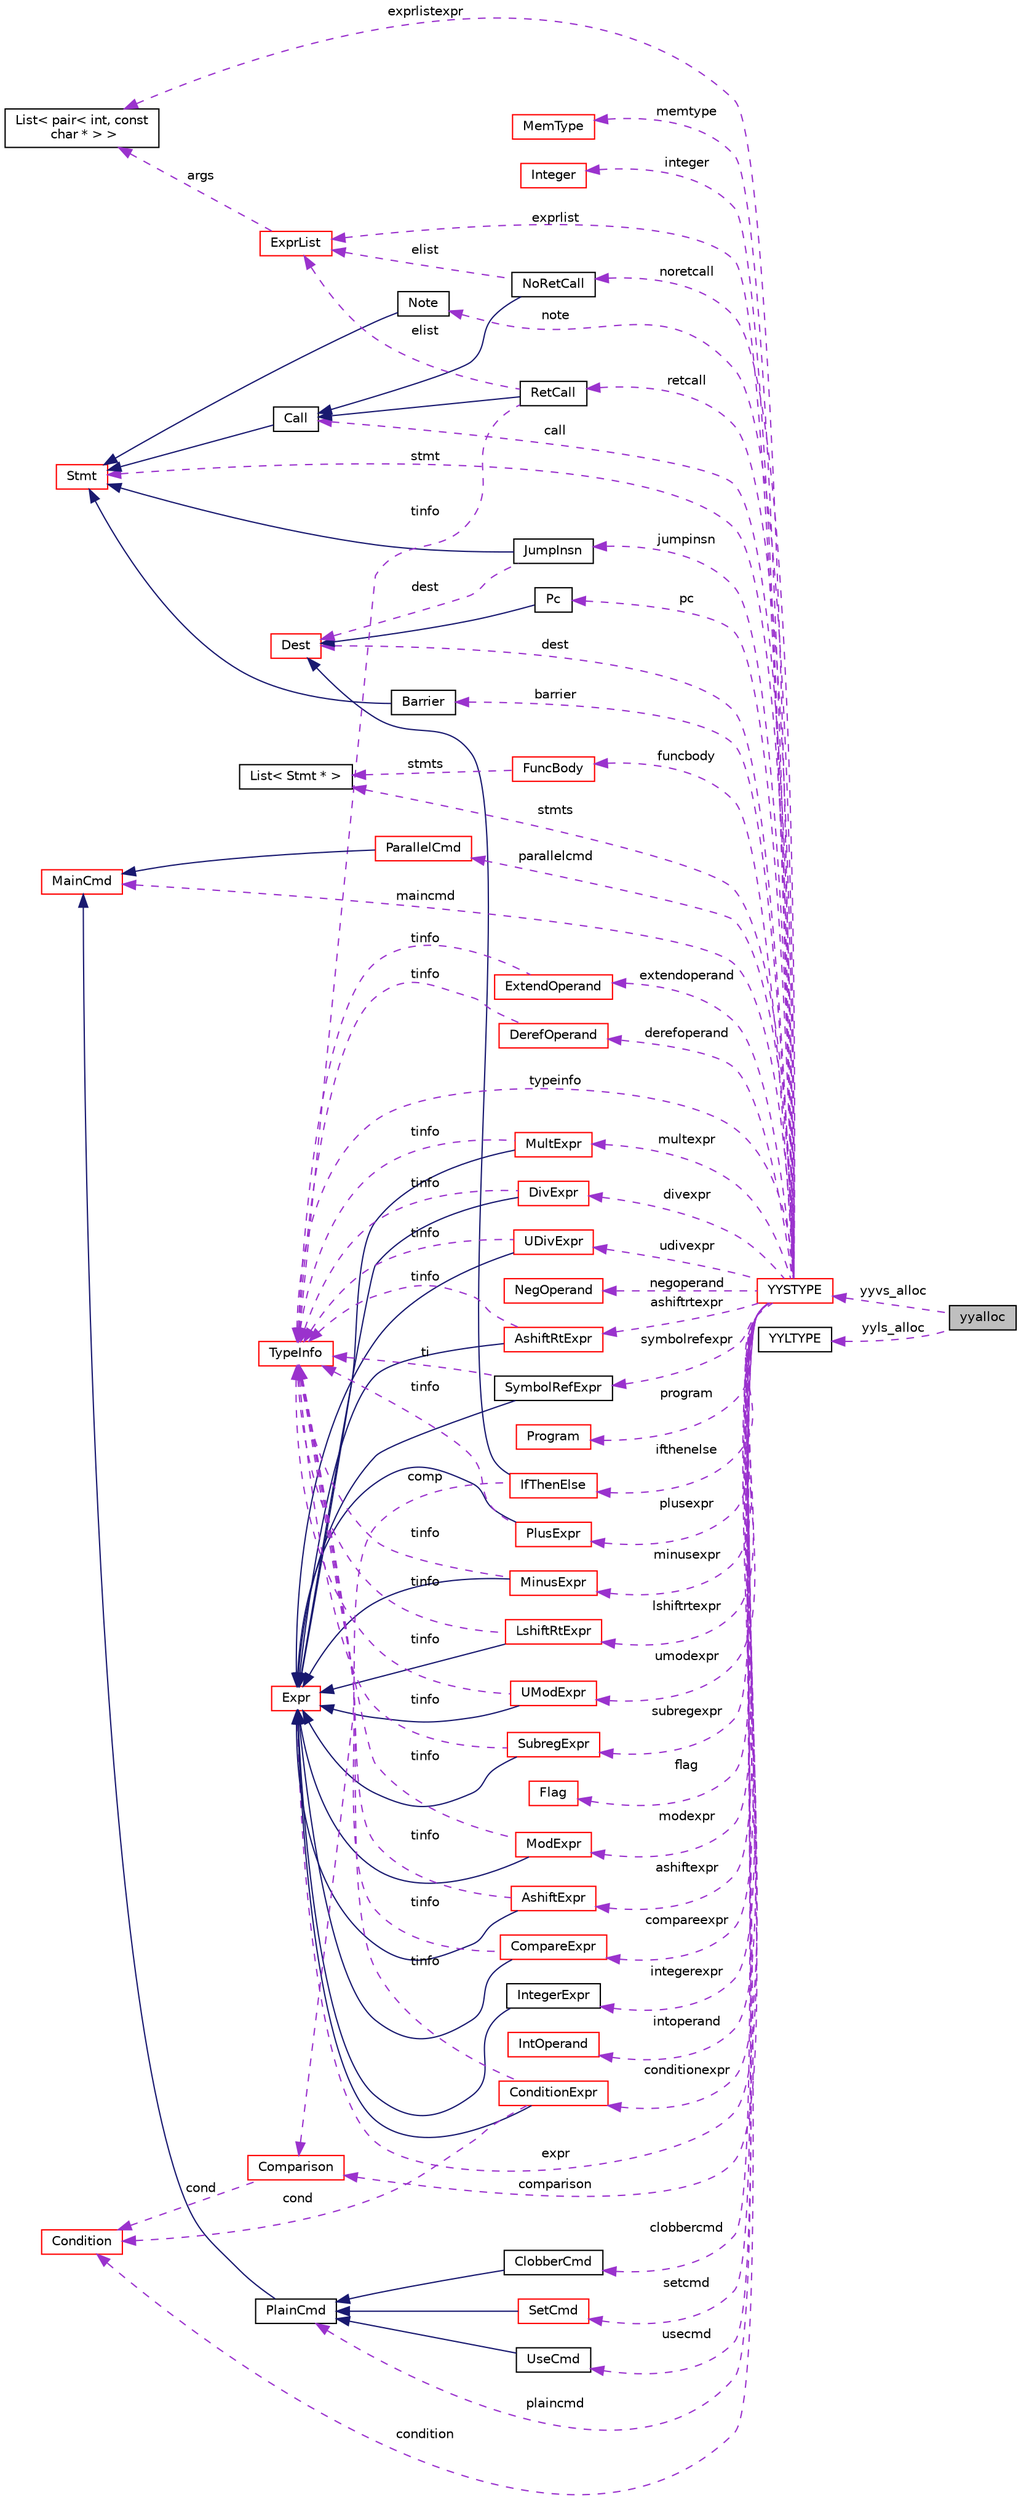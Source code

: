 digraph "yyalloc"
{
 // LATEX_PDF_SIZE
  edge [fontname="Helvetica",fontsize="10",labelfontname="Helvetica",labelfontsize="10"];
  node [fontname="Helvetica",fontsize="10",shape=record];
  rankdir="LR";
  Node1 [label="yyalloc",height=0.2,width=0.4,color="black", fillcolor="grey75", style="filled", fontcolor="black",tooltip=" "];
  Node2 -> Node1 [dir="back",color="darkorchid3",fontsize="10",style="dashed",label=" yyvs_alloc" ,fontname="Helvetica"];
  Node2 [label="YYSTYPE",height=0.2,width=0.4,color="red", fillcolor="white", style="filled",URL="$unionYYSTYPE.html",tooltip=" "];
  Node3 -> Node2 [dir="back",color="darkorchid3",fontsize="10",style="dashed",label=" dest" ,fontname="Helvetica"];
  Node3 [label="Dest",height=0.2,width=0.4,color="red", fillcolor="white", style="filled",URL="$classDest.html",tooltip=" "];
  Node7 -> Node2 [dir="back",color="darkorchid3",fontsize="10",style="dashed",label=" memtype" ,fontname="Helvetica"];
  Node7 [label="MemType",height=0.2,width=0.4,color="red", fillcolor="white", style="filled",URL="$classMemType.html",tooltip=" "];
  Node8 -> Node2 [dir="back",color="darkorchid3",fontsize="10",style="dashed",label=" integer" ,fontname="Helvetica"];
  Node8 [label="Integer",height=0.2,width=0.4,color="red", fillcolor="white", style="filled",URL="$classInteger.html",tooltip=" "];
  Node9 -> Node2 [dir="back",color="darkorchid3",fontsize="10",style="dashed",label=" noretcall" ,fontname="Helvetica"];
  Node9 [label="NoRetCall",height=0.2,width=0.4,color="black", fillcolor="white", style="filled",URL="$classNoRetCall.html",tooltip=" "];
  Node10 -> Node9 [dir="back",color="midnightblue",fontsize="10",style="solid",fontname="Helvetica"];
  Node10 [label="Call",height=0.2,width=0.4,color="black", fillcolor="white", style="filled",URL="$classCall.html",tooltip=" "];
  Node11 -> Node10 [dir="back",color="midnightblue",fontsize="10",style="solid",fontname="Helvetica"];
  Node11 [label="Stmt",height=0.2,width=0.4,color="red", fillcolor="white", style="filled",URL="$classStmt.html",tooltip=" "];
  Node12 -> Node9 [dir="back",color="darkorchid3",fontsize="10",style="dashed",label=" elist" ,fontname="Helvetica"];
  Node12 [label="ExprList",height=0.2,width=0.4,color="red", fillcolor="white", style="filled",URL="$classExprList.html",tooltip=" "];
  Node13 -> Node12 [dir="back",color="darkorchid3",fontsize="10",style="dashed",label=" args" ,fontname="Helvetica"];
  Node13 [label="List\< pair\< int, const\l char * \> \>",height=0.2,width=0.4,color="black", fillcolor="white", style="filled",URL="$classList.html",tooltip=" "];
  Node14 -> Node2 [dir="back",color="darkorchid3",fontsize="10",style="dashed",label=" compareexpr" ,fontname="Helvetica"];
  Node14 [label="CompareExpr",height=0.2,width=0.4,color="red", fillcolor="white", style="filled",URL="$classCompareExpr.html",tooltip=" "];
  Node15 -> Node14 [dir="back",color="midnightblue",fontsize="10",style="solid",fontname="Helvetica"];
  Node15 [label="Expr",height=0.2,width=0.4,color="red", fillcolor="white", style="filled",URL="$classExpr.html",tooltip=" "];
  Node16 -> Node14 [dir="back",color="darkorchid3",fontsize="10",style="dashed",label=" tinfo" ,fontname="Helvetica"];
  Node16 [label="TypeInfo",height=0.2,width=0.4,color="red", fillcolor="white", style="filled",URL="$classTypeInfo.html",tooltip=" "];
  Node17 -> Node2 [dir="back",color="darkorchid3",fontsize="10",style="dashed",label=" maincmd" ,fontname="Helvetica"];
  Node17 [label="MainCmd",height=0.2,width=0.4,color="red", fillcolor="white", style="filled",URL="$classMainCmd.html",tooltip=" "];
  Node18 -> Node2 [dir="back",color="darkorchid3",fontsize="10",style="dashed",label=" note" ,fontname="Helvetica"];
  Node18 [label="Note",height=0.2,width=0.4,color="black", fillcolor="white", style="filled",URL="$classNote.html",tooltip=" "];
  Node11 -> Node18 [dir="back",color="midnightblue",fontsize="10",style="solid",fontname="Helvetica"];
  Node19 -> Node2 [dir="back",color="darkorchid3",fontsize="10",style="dashed",label=" pc" ,fontname="Helvetica"];
  Node19 [label="Pc",height=0.2,width=0.4,color="black", fillcolor="white", style="filled",URL="$classPc.html",tooltip=" "];
  Node3 -> Node19 [dir="back",color="midnightblue",fontsize="10",style="solid",fontname="Helvetica"];
  Node20 -> Node2 [dir="back",color="darkorchid3",fontsize="10",style="dashed",label=" jumpinsn" ,fontname="Helvetica"];
  Node20 [label="JumpInsn",height=0.2,width=0.4,color="black", fillcolor="white", style="filled",URL="$classJumpInsn.html",tooltip=" "];
  Node11 -> Node20 [dir="back",color="midnightblue",fontsize="10",style="solid",fontname="Helvetica"];
  Node3 -> Node20 [dir="back",color="darkorchid3",fontsize="10",style="dashed",label=" dest" ,fontname="Helvetica"];
  Node15 -> Node2 [dir="back",color="darkorchid3",fontsize="10",style="dashed",label=" expr" ,fontname="Helvetica"];
  Node21 -> Node2 [dir="back",color="darkorchid3",fontsize="10",style="dashed",label=" extendoperand" ,fontname="Helvetica"];
  Node21 [label="ExtendOperand",height=0.2,width=0.4,color="red", fillcolor="white", style="filled",URL="$classExtendOperand.html",tooltip=" "];
  Node16 -> Node21 [dir="back",color="darkorchid3",fontsize="10",style="dashed",label=" tinfo" ,fontname="Helvetica"];
  Node22 -> Node2 [dir="back",color="darkorchid3",fontsize="10",style="dashed",label=" stmts" ,fontname="Helvetica"];
  Node22 [label="List\< Stmt * \>",height=0.2,width=0.4,color="black", fillcolor="white", style="filled",URL="$classList.html",tooltip=" "];
  Node23 -> Node2 [dir="back",color="darkorchid3",fontsize="10",style="dashed",label=" ashiftrtexpr" ,fontname="Helvetica"];
  Node23 [label="AshiftRtExpr",height=0.2,width=0.4,color="red", fillcolor="white", style="filled",URL="$classAshiftRtExpr.html",tooltip=" "];
  Node15 -> Node23 [dir="back",color="midnightblue",fontsize="10",style="solid",fontname="Helvetica"];
  Node16 -> Node23 [dir="back",color="darkorchid3",fontsize="10",style="dashed",label=" tinfo" ,fontname="Helvetica"];
  Node16 -> Node2 [dir="back",color="darkorchid3",fontsize="10",style="dashed",label=" typeinfo" ,fontname="Helvetica"];
  Node24 -> Node2 [dir="back",color="darkorchid3",fontsize="10",style="dashed",label=" symbolrefexpr" ,fontname="Helvetica"];
  Node24 [label="SymbolRefExpr",height=0.2,width=0.4,color="black", fillcolor="white", style="filled",URL="$classSymbolRefExpr.html",tooltip=" "];
  Node15 -> Node24 [dir="back",color="midnightblue",fontsize="10",style="solid",fontname="Helvetica"];
  Node16 -> Node24 [dir="back",color="darkorchid3",fontsize="10",style="dashed",label=" ti" ,fontname="Helvetica"];
  Node25 -> Node2 [dir="back",color="darkorchid3",fontsize="10",style="dashed",label=" usecmd" ,fontname="Helvetica"];
  Node25 [label="UseCmd",height=0.2,width=0.4,color="black", fillcolor="white", style="filled",URL="$classUseCmd.html",tooltip=" "];
  Node26 -> Node25 [dir="back",color="midnightblue",fontsize="10",style="solid",fontname="Helvetica"];
  Node26 [label="PlainCmd",height=0.2,width=0.4,color="black", fillcolor="white", style="filled",URL="$classPlainCmd.html",tooltip=" "];
  Node17 -> Node26 [dir="back",color="midnightblue",fontsize="10",style="solid",fontname="Helvetica"];
  Node27 -> Node2 [dir="back",color="darkorchid3",fontsize="10",style="dashed",label=" clobbercmd" ,fontname="Helvetica"];
  Node27 [label="ClobberCmd",height=0.2,width=0.4,color="black", fillcolor="white", style="filled",URL="$classClobberCmd.html",tooltip=" "];
  Node26 -> Node27 [dir="back",color="midnightblue",fontsize="10",style="solid",fontname="Helvetica"];
  Node26 -> Node2 [dir="back",color="darkorchid3",fontsize="10",style="dashed",label=" plaincmd" ,fontname="Helvetica"];
  Node28 -> Node2 [dir="back",color="darkorchid3",fontsize="10",style="dashed",label=" divexpr" ,fontname="Helvetica"];
  Node28 [label="DivExpr",height=0.2,width=0.4,color="red", fillcolor="white", style="filled",URL="$classDivExpr.html",tooltip=" "];
  Node15 -> Node28 [dir="back",color="midnightblue",fontsize="10",style="solid",fontname="Helvetica"];
  Node16 -> Node28 [dir="back",color="darkorchid3",fontsize="10",style="dashed",label=" tinfo" ,fontname="Helvetica"];
  Node29 -> Node2 [dir="back",color="darkorchid3",fontsize="10",style="dashed",label=" negoperand" ,fontname="Helvetica"];
  Node29 [label="NegOperand",height=0.2,width=0.4,color="red", fillcolor="white", style="filled",URL="$classNegOperand.html",tooltip=" "];
  Node11 -> Node2 [dir="back",color="darkorchid3",fontsize="10",style="dashed",label=" stmt" ,fontname="Helvetica"];
  Node30 -> Node2 [dir="back",color="darkorchid3",fontsize="10",style="dashed",label=" udivexpr" ,fontname="Helvetica"];
  Node30 [label="UDivExpr",height=0.2,width=0.4,color="red", fillcolor="white", style="filled",URL="$classUDivExpr.html",tooltip=" "];
  Node15 -> Node30 [dir="back",color="midnightblue",fontsize="10",style="solid",fontname="Helvetica"];
  Node16 -> Node30 [dir="back",color="darkorchid3",fontsize="10",style="dashed",label=" tinfo" ,fontname="Helvetica"];
  Node31 -> Node2 [dir="back",color="darkorchid3",fontsize="10",style="dashed",label=" retcall" ,fontname="Helvetica"];
  Node31 [label="RetCall",height=0.2,width=0.4,color="black", fillcolor="white", style="filled",URL="$classRetCall.html",tooltip=" "];
  Node10 -> Node31 [dir="back",color="midnightblue",fontsize="10",style="solid",fontname="Helvetica"];
  Node16 -> Node31 [dir="back",color="darkorchid3",fontsize="10",style="dashed",label=" tinfo" ,fontname="Helvetica"];
  Node12 -> Node31 [dir="back",color="darkorchid3",fontsize="10",style="dashed",label=" elist" ,fontname="Helvetica"];
  Node32 -> Node2 [dir="back",color="darkorchid3",fontsize="10",style="dashed",label=" program" ,fontname="Helvetica"];
  Node32 [label="Program",height=0.2,width=0.4,color="red", fillcolor="white", style="filled",URL="$classProgram.html",tooltip=" "];
  Node34 -> Node2 [dir="back",color="darkorchid3",fontsize="10",style="dashed",label=" conditionexpr" ,fontname="Helvetica"];
  Node34 [label="ConditionExpr",height=0.2,width=0.4,color="red", fillcolor="white", style="filled",URL="$classConditionExpr.html",tooltip=" "];
  Node15 -> Node34 [dir="back",color="midnightblue",fontsize="10",style="solid",fontname="Helvetica"];
  Node16 -> Node34 [dir="back",color="darkorchid3",fontsize="10",style="dashed",label=" tinfo" ,fontname="Helvetica"];
  Node35 -> Node34 [dir="back",color="darkorchid3",fontsize="10",style="dashed",label=" cond" ,fontname="Helvetica"];
  Node35 [label="Condition",height=0.2,width=0.4,color="red", fillcolor="white", style="filled",URL="$classCondition.html",tooltip=" "];
  Node36 -> Node2 [dir="back",color="darkorchid3",fontsize="10",style="dashed",label=" ashiftexpr" ,fontname="Helvetica"];
  Node36 [label="AshiftExpr",height=0.2,width=0.4,color="red", fillcolor="white", style="filled",URL="$classAshiftExpr.html",tooltip=" "];
  Node15 -> Node36 [dir="back",color="midnightblue",fontsize="10",style="solid",fontname="Helvetica"];
  Node16 -> Node36 [dir="back",color="darkorchid3",fontsize="10",style="dashed",label=" tinfo" ,fontname="Helvetica"];
  Node37 -> Node2 [dir="back",color="darkorchid3",fontsize="10",style="dashed",label=" derefoperand" ,fontname="Helvetica"];
  Node37 [label="DerefOperand",height=0.2,width=0.4,color="red", fillcolor="white", style="filled",URL="$classDerefOperand.html",tooltip=" "];
  Node16 -> Node37 [dir="back",color="darkorchid3",fontsize="10",style="dashed",label=" tinfo" ,fontname="Helvetica"];
  Node40 -> Node2 [dir="back",color="darkorchid3",fontsize="10",style="dashed",label=" lshiftrtexpr" ,fontname="Helvetica"];
  Node40 [label="LshiftRtExpr",height=0.2,width=0.4,color="red", fillcolor="white", style="filled",URL="$classLshiftRtExpr.html",tooltip=" "];
  Node15 -> Node40 [dir="back",color="midnightblue",fontsize="10",style="solid",fontname="Helvetica"];
  Node16 -> Node40 [dir="back",color="darkorchid3",fontsize="10",style="dashed",label=" tinfo" ,fontname="Helvetica"];
  Node41 -> Node2 [dir="back",color="darkorchid3",fontsize="10",style="dashed",label=" modexpr" ,fontname="Helvetica"];
  Node41 [label="ModExpr",height=0.2,width=0.4,color="red", fillcolor="white", style="filled",URL="$classModExpr.html",tooltip=" "];
  Node15 -> Node41 [dir="back",color="midnightblue",fontsize="10",style="solid",fontname="Helvetica"];
  Node16 -> Node41 [dir="back",color="darkorchid3",fontsize="10",style="dashed",label=" tinfo" ,fontname="Helvetica"];
  Node42 -> Node2 [dir="back",color="darkorchid3",fontsize="10",style="dashed",label=" flag" ,fontname="Helvetica"];
  Node42 [label="Flag",height=0.2,width=0.4,color="red", fillcolor="white", style="filled",URL="$classFlag.html",tooltip=" "];
  Node43 -> Node2 [dir="back",color="darkorchid3",fontsize="10",style="dashed",label=" barrier" ,fontname="Helvetica"];
  Node43 [label="Barrier",height=0.2,width=0.4,color="black", fillcolor="white", style="filled",URL="$classBarrier.html",tooltip=" "];
  Node11 -> Node43 [dir="back",color="midnightblue",fontsize="10",style="solid",fontname="Helvetica"];
  Node44 -> Node2 [dir="back",color="darkorchid3",fontsize="10",style="dashed",label=" funcbody" ,fontname="Helvetica"];
  Node44 [label="FuncBody",height=0.2,width=0.4,color="red", fillcolor="white", style="filled",URL="$classFuncBody.html",tooltip=" "];
  Node22 -> Node44 [dir="back",color="darkorchid3",fontsize="10",style="dashed",label=" stmts" ,fontname="Helvetica"];
  Node47 -> Node2 [dir="back",color="darkorchid3",fontsize="10",style="dashed",label=" umodexpr" ,fontname="Helvetica"];
  Node47 [label="UModExpr",height=0.2,width=0.4,color="red", fillcolor="white", style="filled",URL="$classUModExpr.html",tooltip=" "];
  Node15 -> Node47 [dir="back",color="midnightblue",fontsize="10",style="solid",fontname="Helvetica"];
  Node16 -> Node47 [dir="back",color="darkorchid3",fontsize="10",style="dashed",label=" tinfo" ,fontname="Helvetica"];
  Node48 -> Node2 [dir="back",color="darkorchid3",fontsize="10",style="dashed",label=" setcmd" ,fontname="Helvetica"];
  Node48 [label="SetCmd",height=0.2,width=0.4,color="red", fillcolor="white", style="filled",URL="$classSetCmd.html",tooltip=" "];
  Node26 -> Node48 [dir="back",color="midnightblue",fontsize="10",style="solid",fontname="Helvetica"];
  Node49 -> Node2 [dir="back",color="darkorchid3",fontsize="10",style="dashed",label=" intoperand" ,fontname="Helvetica"];
  Node49 [label="IntOperand",height=0.2,width=0.4,color="red", fillcolor="white", style="filled",URL="$classIntOperand.html",tooltip=" "];
  Node13 -> Node2 [dir="back",color="darkorchid3",fontsize="10",style="dashed",label=" exprlistexpr" ,fontname="Helvetica"];
  Node10 -> Node2 [dir="back",color="darkorchid3",fontsize="10",style="dashed",label=" call" ,fontname="Helvetica"];
  Node35 -> Node2 [dir="back",color="darkorchid3",fontsize="10",style="dashed",label=" condition" ,fontname="Helvetica"];
  Node50 -> Node2 [dir="back",color="darkorchid3",fontsize="10",style="dashed",label=" comparison" ,fontname="Helvetica"];
  Node50 [label="Comparison",height=0.2,width=0.4,color="red", fillcolor="white", style="filled",URL="$classComparison.html",tooltip=" "];
  Node35 -> Node50 [dir="back",color="darkorchid3",fontsize="10",style="dashed",label=" cond" ,fontname="Helvetica"];
  Node51 -> Node2 [dir="back",color="darkorchid3",fontsize="10",style="dashed",label=" ifthenelse" ,fontname="Helvetica"];
  Node51 [label="IfThenElse",height=0.2,width=0.4,color="red", fillcolor="white", style="filled",URL="$classIfThenElse.html",tooltip=" "];
  Node3 -> Node51 [dir="back",color="midnightblue",fontsize="10",style="solid",fontname="Helvetica"];
  Node50 -> Node51 [dir="back",color="darkorchid3",fontsize="10",style="dashed",label=" comp" ,fontname="Helvetica"];
  Node52 -> Node2 [dir="back",color="darkorchid3",fontsize="10",style="dashed",label=" integerexpr" ,fontname="Helvetica"];
  Node52 [label="IntegerExpr",height=0.2,width=0.4,color="black", fillcolor="white", style="filled",URL="$classIntegerExpr.html",tooltip=" "];
  Node15 -> Node52 [dir="back",color="midnightblue",fontsize="10",style="solid",fontname="Helvetica"];
  Node12 -> Node2 [dir="back",color="darkorchid3",fontsize="10",style="dashed",label=" exprlist" ,fontname="Helvetica"];
  Node53 -> Node2 [dir="back",color="darkorchid3",fontsize="10",style="dashed",label=" subregexpr" ,fontname="Helvetica"];
  Node53 [label="SubregExpr",height=0.2,width=0.4,color="red", fillcolor="white", style="filled",URL="$classSubregExpr.html",tooltip=" "];
  Node15 -> Node53 [dir="back",color="midnightblue",fontsize="10",style="solid",fontname="Helvetica"];
  Node16 -> Node53 [dir="back",color="darkorchid3",fontsize="10",style="dashed",label=" tinfo" ,fontname="Helvetica"];
  Node54 -> Node2 [dir="back",color="darkorchid3",fontsize="10",style="dashed",label=" multexpr" ,fontname="Helvetica"];
  Node54 [label="MultExpr",height=0.2,width=0.4,color="red", fillcolor="white", style="filled",URL="$classMultExpr.html",tooltip=" "];
  Node15 -> Node54 [dir="back",color="midnightblue",fontsize="10",style="solid",fontname="Helvetica"];
  Node16 -> Node54 [dir="back",color="darkorchid3",fontsize="10",style="dashed",label=" tinfo" ,fontname="Helvetica"];
  Node55 -> Node2 [dir="back",color="darkorchid3",fontsize="10",style="dashed",label=" minusexpr" ,fontname="Helvetica"];
  Node55 [label="MinusExpr",height=0.2,width=0.4,color="red", fillcolor="white", style="filled",URL="$classMinusExpr.html",tooltip=" "];
  Node15 -> Node55 [dir="back",color="midnightblue",fontsize="10",style="solid",fontname="Helvetica"];
  Node16 -> Node55 [dir="back",color="darkorchid3",fontsize="10",style="dashed",label=" tinfo" ,fontname="Helvetica"];
  Node56 -> Node2 [dir="back",color="darkorchid3",fontsize="10",style="dashed",label=" parallelcmd" ,fontname="Helvetica"];
  Node56 [label="ParallelCmd",height=0.2,width=0.4,color="red", fillcolor="white", style="filled",URL="$classParallelCmd.html",tooltip=" "];
  Node17 -> Node56 [dir="back",color="midnightblue",fontsize="10",style="solid",fontname="Helvetica"];
  Node58 -> Node2 [dir="back",color="darkorchid3",fontsize="10",style="dashed",label=" plusexpr" ,fontname="Helvetica"];
  Node58 [label="PlusExpr",height=0.2,width=0.4,color="red", fillcolor="white", style="filled",URL="$classPlusExpr.html",tooltip=" "];
  Node15 -> Node58 [dir="back",color="midnightblue",fontsize="10",style="solid",fontname="Helvetica"];
  Node16 -> Node58 [dir="back",color="darkorchid3",fontsize="10",style="dashed",label=" tinfo" ,fontname="Helvetica"];
  Node65 -> Node1 [dir="back",color="darkorchid3",fontsize="10",style="dashed",label=" yyls_alloc" ,fontname="Helvetica"];
  Node65 [label="YYLTYPE",height=0.2,width=0.4,color="black", fillcolor="white", style="filled",URL="$structYYLTYPE.html",tooltip=" "];
}
